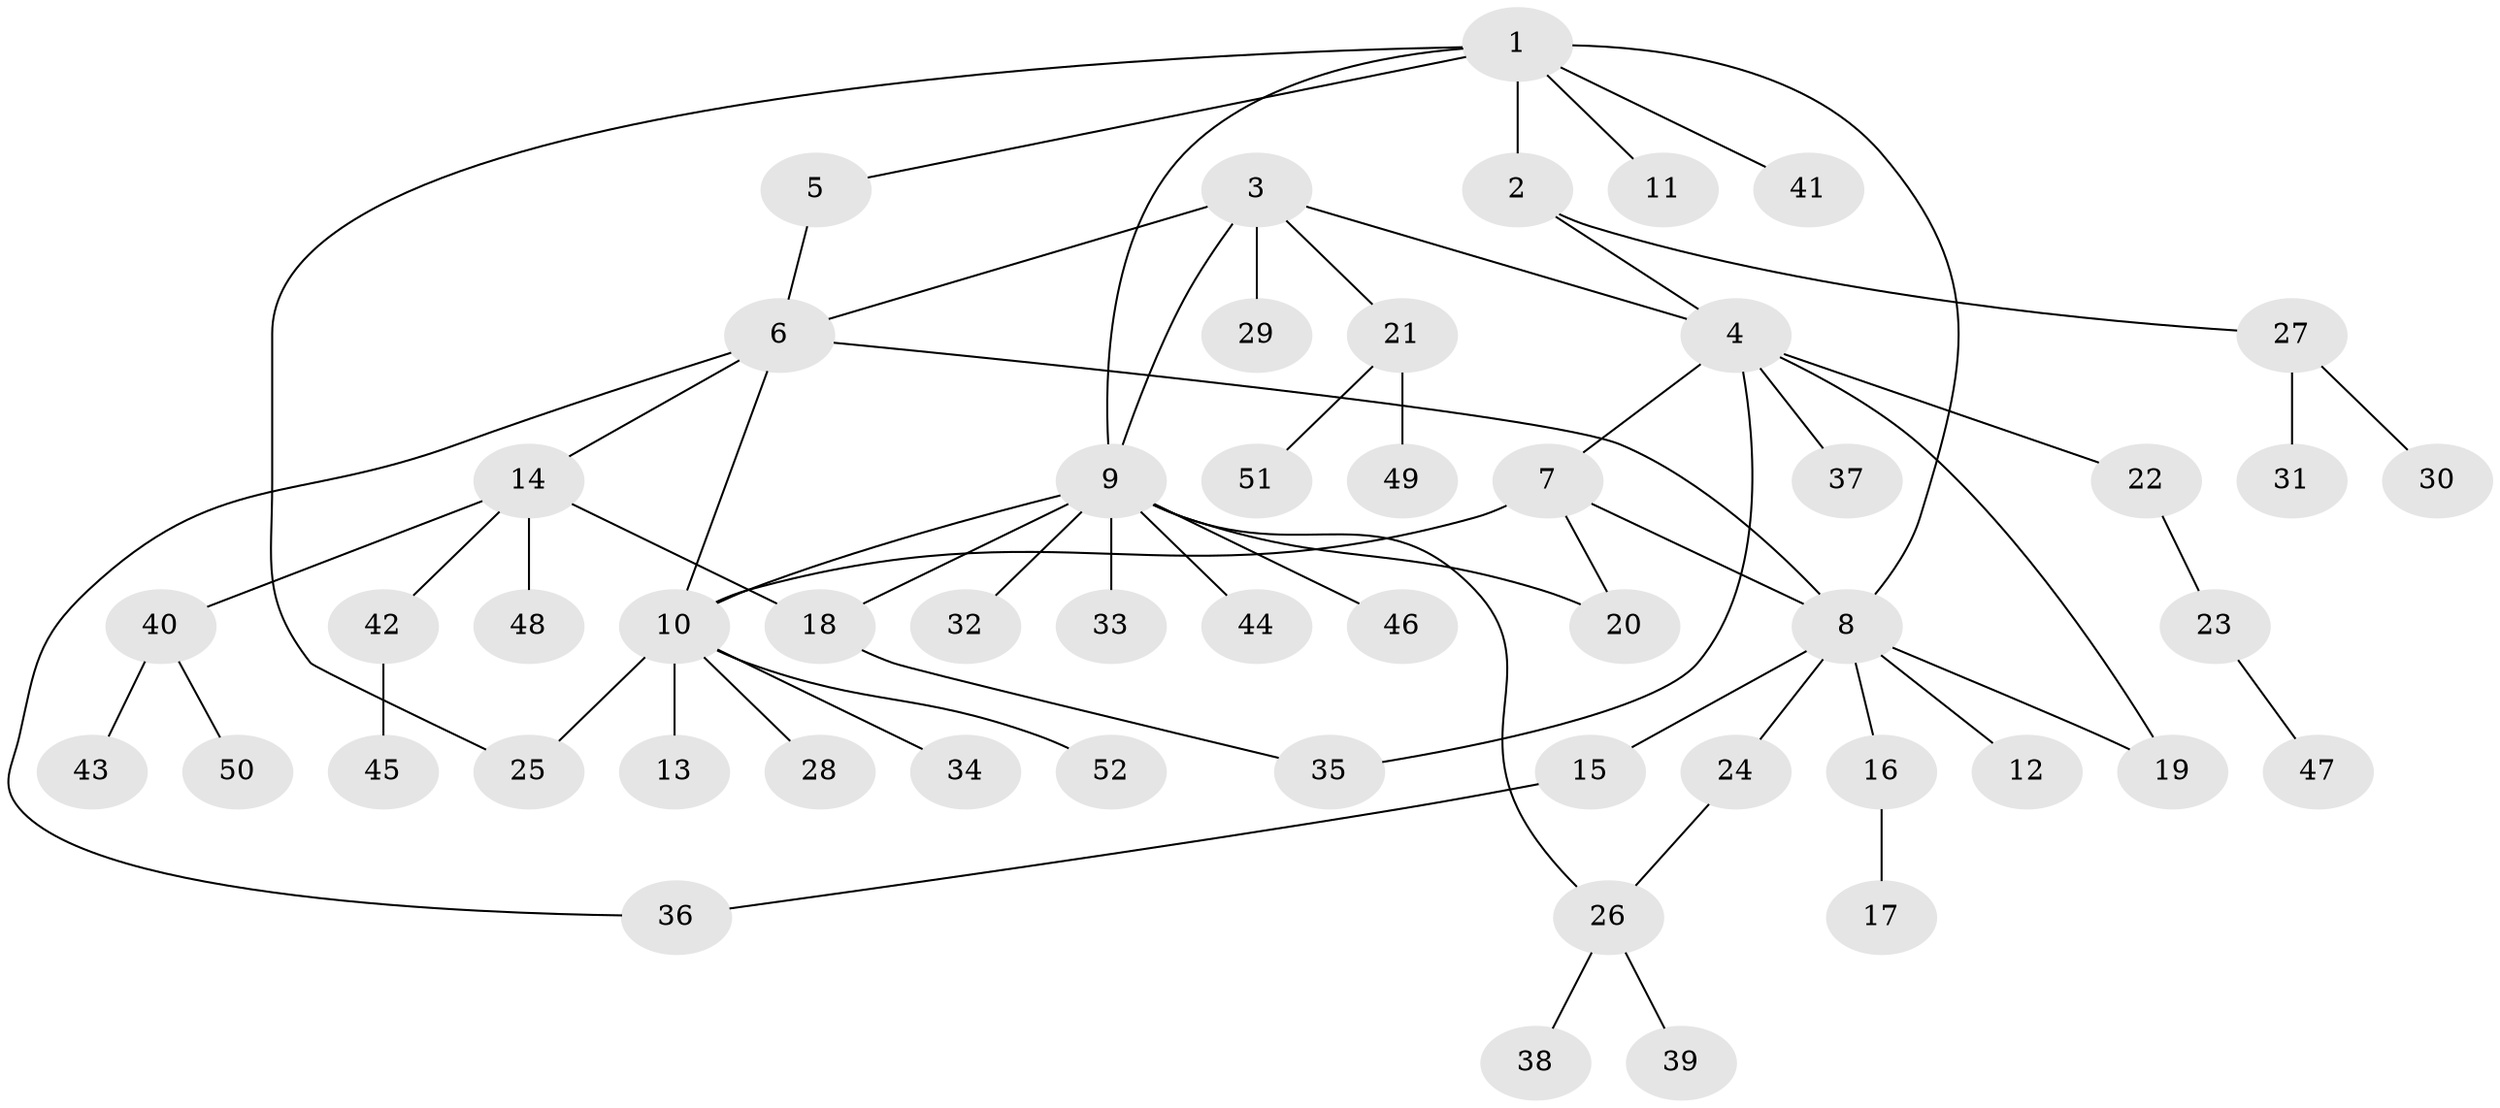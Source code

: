 // coarse degree distribution, {6: 0.08333333333333333, 4: 0.05555555555555555, 9: 0.05555555555555555, 7: 0.05555555555555555, 1: 0.5, 2: 0.19444444444444445, 3: 0.05555555555555555}
// Generated by graph-tools (version 1.1) at 2025/42/03/06/25 10:42:15]
// undirected, 52 vertices, 64 edges
graph export_dot {
graph [start="1"]
  node [color=gray90,style=filled];
  1;
  2;
  3;
  4;
  5;
  6;
  7;
  8;
  9;
  10;
  11;
  12;
  13;
  14;
  15;
  16;
  17;
  18;
  19;
  20;
  21;
  22;
  23;
  24;
  25;
  26;
  27;
  28;
  29;
  30;
  31;
  32;
  33;
  34;
  35;
  36;
  37;
  38;
  39;
  40;
  41;
  42;
  43;
  44;
  45;
  46;
  47;
  48;
  49;
  50;
  51;
  52;
  1 -- 2;
  1 -- 5;
  1 -- 8;
  1 -- 9;
  1 -- 11;
  1 -- 25;
  1 -- 41;
  2 -- 4;
  2 -- 27;
  3 -- 4;
  3 -- 6;
  3 -- 9;
  3 -- 21;
  3 -- 29;
  4 -- 7;
  4 -- 19;
  4 -- 22;
  4 -- 35;
  4 -- 37;
  5 -- 6;
  6 -- 8;
  6 -- 10;
  6 -- 14;
  6 -- 36;
  7 -- 8;
  7 -- 10;
  7 -- 20;
  8 -- 12;
  8 -- 15;
  8 -- 16;
  8 -- 19;
  8 -- 24;
  9 -- 10;
  9 -- 18;
  9 -- 20;
  9 -- 26;
  9 -- 32;
  9 -- 33;
  9 -- 44;
  9 -- 46;
  10 -- 13;
  10 -- 25;
  10 -- 28;
  10 -- 34;
  10 -- 52;
  14 -- 18;
  14 -- 40;
  14 -- 42;
  14 -- 48;
  15 -- 36;
  16 -- 17;
  18 -- 35;
  21 -- 49;
  21 -- 51;
  22 -- 23;
  23 -- 47;
  24 -- 26;
  26 -- 38;
  26 -- 39;
  27 -- 30;
  27 -- 31;
  40 -- 43;
  40 -- 50;
  42 -- 45;
}

